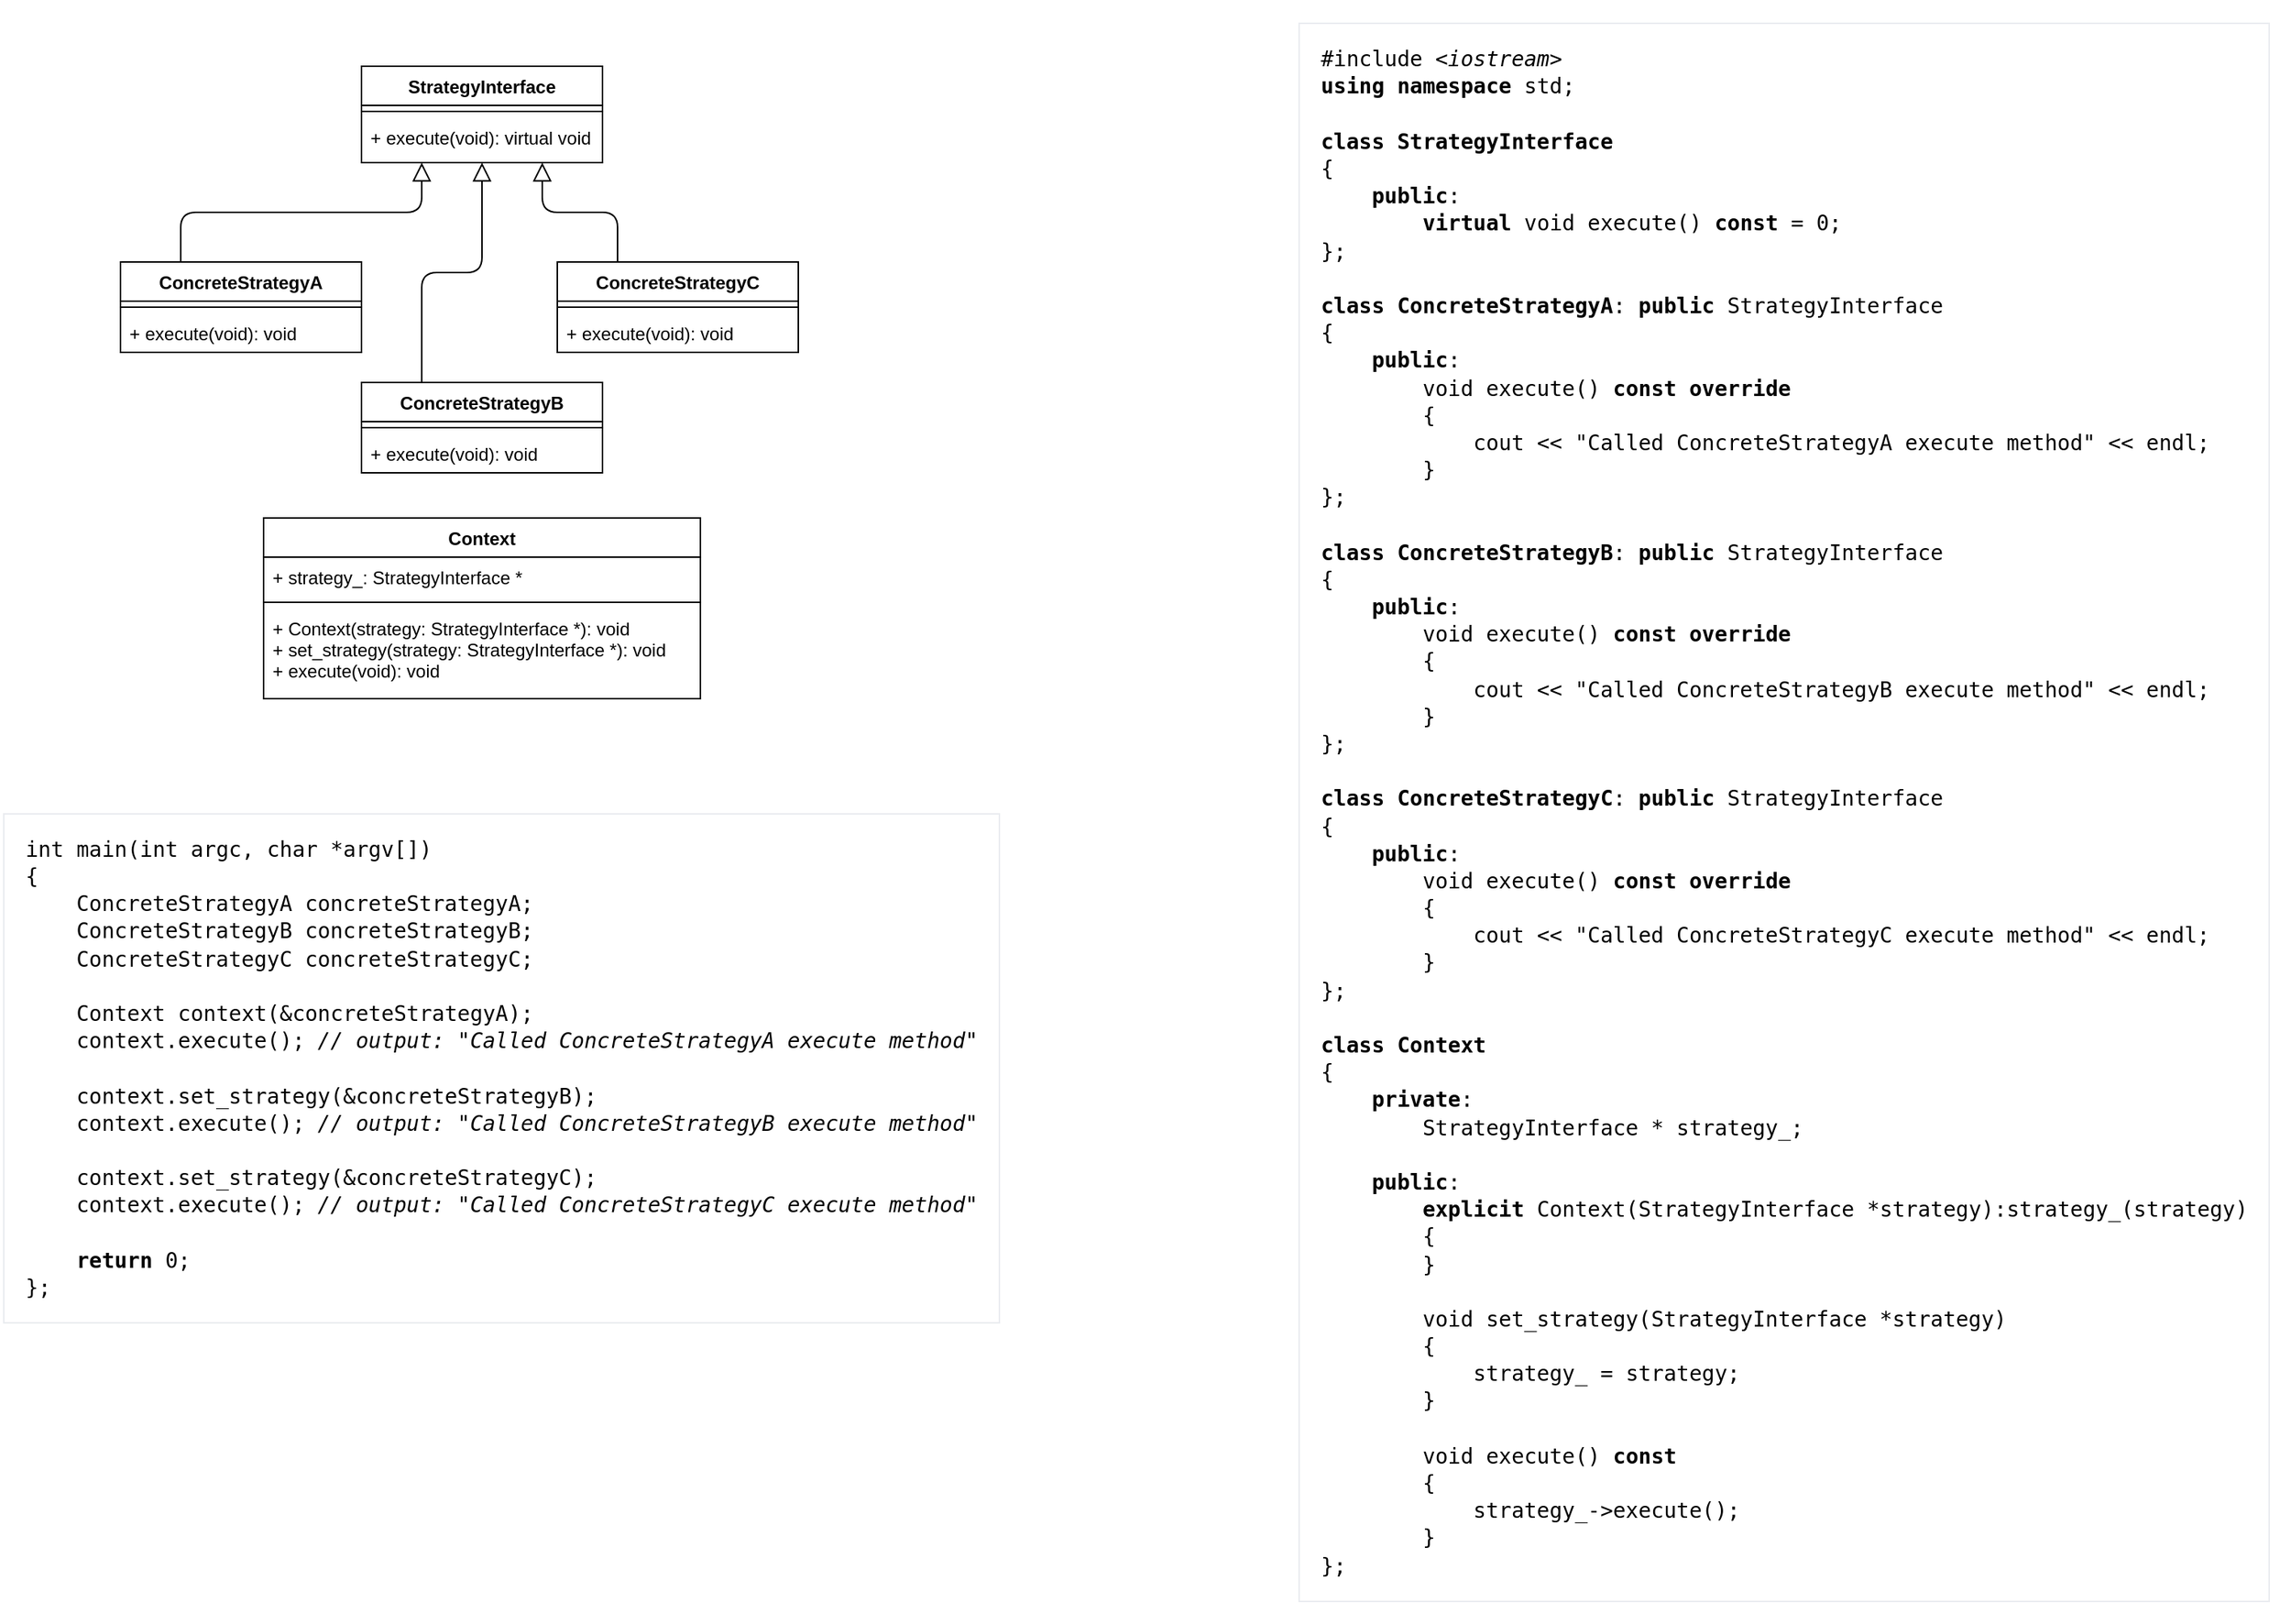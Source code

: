<mxfile version="13.0.3" type="device"><diagram id="tBGJ6e8hwrurwDBcv1KZ" name="Page-1"><mxGraphModel dx="932" dy="614" grid="1" gridSize="10" guides="1" tooltips="1" connect="1" arrows="1" fold="1" page="1" pageScale="1" pageWidth="850" pageHeight="1100" math="0" shadow="0"><root><mxCell id="0"/><mxCell id="1" parent="0"/><mxCell id="BjWbZH-2xxkuVRZrk2cl-9" style="edgeStyle=orthogonalEdgeStyle;rounded=1;orthogonalLoop=1;jettySize=auto;html=1;exitX=0.75;exitY=1;exitDx=0;exitDy=0;entryX=0.25;entryY=0;entryDx=0;entryDy=0;startArrow=block;startFill=0;endArrow=none;endFill=0;strokeWidth=1;endSize=6;startSize=10;" edge="1" parent="1" source="BjWbZH-2xxkuVRZrk2cl-1" target="BjWbZH-2xxkuVRZrk2cl-5"><mxGeometry relative="1" as="geometry"/></mxCell><mxCell id="BjWbZH-2xxkuVRZrk2cl-13" style="edgeStyle=orthogonalEdgeStyle;rounded=1;orthogonalLoop=1;jettySize=auto;html=1;exitX=0.5;exitY=1;exitDx=0;exitDy=0;entryX=0.25;entryY=0;entryDx=0;entryDy=0;startArrow=block;startFill=0;endArrow=none;endFill=0;strokeWidth=1;endSize=6;startSize=10;" edge="1" target="BjWbZH-2xxkuVRZrk2cl-10" parent="1" source="BjWbZH-2xxkuVRZrk2cl-1"><mxGeometry relative="1" as="geometry"><mxPoint x="340" y="130" as="sourcePoint"/></mxGeometry></mxCell><mxCell id="BjWbZH-2xxkuVRZrk2cl-17" style="edgeStyle=orthogonalEdgeStyle;rounded=1;orthogonalLoop=1;jettySize=auto;html=1;exitX=0.25;exitY=1;exitDx=0;exitDy=0;entryX=0.25;entryY=0;entryDx=0;entryDy=0;startArrow=block;startFill=0;endArrow=none;endFill=0;strokeWidth=1;endSize=6;startSize=10;" edge="1" target="BjWbZH-2xxkuVRZrk2cl-14" parent="1" source="BjWbZH-2xxkuVRZrk2cl-1"><mxGeometry relative="1" as="geometry"><mxPoint x="150" y="44" as="sourcePoint"/></mxGeometry></mxCell><mxCell id="BjWbZH-2xxkuVRZrk2cl-1" value="StrategyInterface" style="swimlane;fontStyle=1;align=center;verticalAlign=top;childLayout=stackLayout;horizontal=1;startSize=26;horizontalStack=0;resizeParent=1;resizeParentMax=0;resizeLast=0;collapsible=1;marginBottom=0;" vertex="1" parent="1"><mxGeometry x="270" y="50" width="160" height="64" as="geometry"/></mxCell><mxCell id="BjWbZH-2xxkuVRZrk2cl-3" value="" style="line;strokeWidth=1;fillColor=none;align=left;verticalAlign=middle;spacingTop=-1;spacingLeft=3;spacingRight=3;rotatable=0;labelPosition=right;points=[];portConstraint=eastwest;" vertex="1" parent="BjWbZH-2xxkuVRZrk2cl-1"><mxGeometry y="26" width="160" height="8" as="geometry"/></mxCell><mxCell id="BjWbZH-2xxkuVRZrk2cl-4" value="+ execute(void): virtual void" style="text;strokeColor=none;fillColor=none;align=left;verticalAlign=top;spacingLeft=4;spacingRight=4;overflow=hidden;rotatable=0;points=[[0,0.5],[1,0.5]];portConstraint=eastwest;" vertex="1" parent="BjWbZH-2xxkuVRZrk2cl-1"><mxGeometry y="34" width="160" height="30" as="geometry"/></mxCell><mxCell id="BjWbZH-2xxkuVRZrk2cl-14" value="ConcreteStrategyA" style="swimlane;fontStyle=1;align=center;verticalAlign=top;childLayout=stackLayout;horizontal=1;startSize=26;horizontalStack=0;resizeParent=1;resizeParentMax=0;resizeLast=0;collapsible=1;marginBottom=0;" vertex="1" parent="1"><mxGeometry x="110" y="180" width="160" height="60" as="geometry"/></mxCell><mxCell id="BjWbZH-2xxkuVRZrk2cl-15" value="" style="line;strokeWidth=1;fillColor=none;align=left;verticalAlign=middle;spacingTop=-1;spacingLeft=3;spacingRight=3;rotatable=0;labelPosition=right;points=[];portConstraint=eastwest;" vertex="1" parent="BjWbZH-2xxkuVRZrk2cl-14"><mxGeometry y="26" width="160" height="8" as="geometry"/></mxCell><mxCell id="BjWbZH-2xxkuVRZrk2cl-16" value="+ execute(void): void" style="text;strokeColor=none;fillColor=none;align=left;verticalAlign=top;spacingLeft=4;spacingRight=4;overflow=hidden;rotatable=0;points=[[0,0.5],[1,0.5]];portConstraint=eastwest;" vertex="1" parent="BjWbZH-2xxkuVRZrk2cl-14"><mxGeometry y="34" width="160" height="26" as="geometry"/></mxCell><mxCell id="BjWbZH-2xxkuVRZrk2cl-5" value="ConcreteStrategyC" style="swimlane;fontStyle=1;align=center;verticalAlign=top;childLayout=stackLayout;horizontal=1;startSize=26;horizontalStack=0;resizeParent=1;resizeParentMax=0;resizeLast=0;collapsible=1;marginBottom=0;" vertex="1" parent="1"><mxGeometry x="400" y="180" width="160" height="60" as="geometry"/></mxCell><mxCell id="BjWbZH-2xxkuVRZrk2cl-7" value="" style="line;strokeWidth=1;fillColor=none;align=left;verticalAlign=middle;spacingTop=-1;spacingLeft=3;spacingRight=3;rotatable=0;labelPosition=right;points=[];portConstraint=eastwest;" vertex="1" parent="BjWbZH-2xxkuVRZrk2cl-5"><mxGeometry y="26" width="160" height="8" as="geometry"/></mxCell><mxCell id="BjWbZH-2xxkuVRZrk2cl-8" value="+ execute(void): void" style="text;strokeColor=none;fillColor=none;align=left;verticalAlign=top;spacingLeft=4;spacingRight=4;overflow=hidden;rotatable=0;points=[[0,0.5],[1,0.5]];portConstraint=eastwest;" vertex="1" parent="BjWbZH-2xxkuVRZrk2cl-5"><mxGeometry y="34" width="160" height="26" as="geometry"/></mxCell><mxCell id="BjWbZH-2xxkuVRZrk2cl-10" value="ConcreteStrategyB" style="swimlane;fontStyle=1;align=center;verticalAlign=top;childLayout=stackLayout;horizontal=1;startSize=26;horizontalStack=0;resizeParent=1;resizeParentMax=0;resizeLast=0;collapsible=1;marginBottom=0;" vertex="1" parent="1"><mxGeometry x="270" y="260" width="160" height="60" as="geometry"/></mxCell><mxCell id="BjWbZH-2xxkuVRZrk2cl-11" value="" style="line;strokeWidth=1;fillColor=none;align=left;verticalAlign=middle;spacingTop=-1;spacingLeft=3;spacingRight=3;rotatable=0;labelPosition=right;points=[];portConstraint=eastwest;" vertex="1" parent="BjWbZH-2xxkuVRZrk2cl-10"><mxGeometry y="26" width="160" height="8" as="geometry"/></mxCell><mxCell id="BjWbZH-2xxkuVRZrk2cl-12" value="+ execute(void): void" style="text;strokeColor=none;fillColor=none;align=left;verticalAlign=top;spacingLeft=4;spacingRight=4;overflow=hidden;rotatable=0;points=[[0,0.5],[1,0.5]];portConstraint=eastwest;" vertex="1" parent="BjWbZH-2xxkuVRZrk2cl-10"><mxGeometry y="34" width="160" height="26" as="geometry"/></mxCell><mxCell id="BjWbZH-2xxkuVRZrk2cl-22" value="Context" style="swimlane;fontStyle=1;align=center;verticalAlign=top;childLayout=stackLayout;horizontal=1;startSize=26;horizontalStack=0;resizeParent=1;resizeParentMax=0;resizeLast=0;collapsible=1;marginBottom=0;" vertex="1" parent="1"><mxGeometry x="205" y="350" width="290" height="120" as="geometry"/></mxCell><mxCell id="BjWbZH-2xxkuVRZrk2cl-23" value="+ strategy_: StrategyInterface *" style="text;strokeColor=none;fillColor=none;align=left;verticalAlign=top;spacingLeft=4;spacingRight=4;overflow=hidden;rotatable=0;points=[[0,0.5],[1,0.5]];portConstraint=eastwest;" vertex="1" parent="BjWbZH-2xxkuVRZrk2cl-22"><mxGeometry y="26" width="290" height="26" as="geometry"/></mxCell><mxCell id="BjWbZH-2xxkuVRZrk2cl-24" value="" style="line;strokeWidth=1;fillColor=none;align=left;verticalAlign=middle;spacingTop=-1;spacingLeft=3;spacingRight=3;rotatable=0;labelPosition=right;points=[];portConstraint=eastwest;" vertex="1" parent="BjWbZH-2xxkuVRZrk2cl-22"><mxGeometry y="52" width="290" height="8" as="geometry"/></mxCell><mxCell id="BjWbZH-2xxkuVRZrk2cl-25" value="+ Context(strategy: StrategyInterface *): void&#10;+ set_strategy(strategy: StrategyInterface *): void&#10;+ execute(void): void" style="text;strokeColor=none;fillColor=none;align=left;verticalAlign=top;spacingLeft=4;spacingRight=4;overflow=hidden;rotatable=0;points=[[0,0.5],[1,0.5]];portConstraint=eastwest;" vertex="1" parent="BjWbZH-2xxkuVRZrk2cl-22"><mxGeometry y="60" width="290" height="60" as="geometry"/></mxCell><mxCell id="BjWbZH-2xxkuVRZrk2cl-26" value="&lt;pre style=&quot;line-height: 1.3 ; font-family: monospace , monospace ; border: 1px solid rgb(234 , 236 , 240) ; padding: 1em ; overflow-x: hidden ; overflow-wrap: break-word ; font-size: 14px&quot;&gt;&lt;span class=&quot;cp&quot;&gt;#include&lt;/span&gt; &lt;span class=&quot;cpf&quot; style=&quot;font-style: italic&quot;&gt;&amp;lt;iostream&amp;gt;&lt;/span&gt;&lt;span class=&quot;cp&quot;&gt;&lt;/span&gt;&lt;br&gt;&lt;span class=&quot;k&quot; style=&quot;font-weight: bold&quot;&gt;using&lt;/span&gt; &lt;span class=&quot;k&quot; style=&quot;font-weight: bold&quot;&gt;namespace&lt;/span&gt; &lt;span class=&quot;n&quot;&gt;std&lt;/span&gt;&lt;span class=&quot;p&quot;&gt;;&lt;/span&gt;&lt;br&gt;&lt;br&gt;&lt;span class=&quot;k&quot; style=&quot;font-weight: bold&quot;&gt;class&lt;/span&gt; &lt;span class=&quot;nc&quot; style=&quot;font-weight: bold&quot;&gt;StrategyInterface&lt;/span&gt;&lt;br&gt;&lt;span class=&quot;p&quot;&gt;{&lt;/span&gt;&lt;br&gt;    &lt;span class=&quot;k&quot; style=&quot;font-weight: bold&quot;&gt;public&lt;/span&gt;&lt;span class=&quot;o&quot;&gt;:&lt;/span&gt;&lt;br&gt;        &lt;span class=&quot;k&quot; style=&quot;font-weight: bold&quot;&gt;virtual&lt;/span&gt; &lt;span class=&quot;kt&quot;&gt;void&lt;/span&gt; &lt;span class=&quot;n&quot;&gt;execute&lt;/span&gt;&lt;span class=&quot;p&quot;&gt;()&lt;/span&gt; &lt;span class=&quot;k&quot; style=&quot;font-weight: bold&quot;&gt;const&lt;/span&gt; &lt;span class=&quot;o&quot;&gt;=&lt;/span&gt; &lt;span class=&quot;mi&quot;&gt;0&lt;/span&gt;&lt;span class=&quot;p&quot;&gt;;&lt;/span&gt;&lt;br&gt;&lt;span class=&quot;p&quot;&gt;};&lt;/span&gt;&lt;br&gt;&lt;br&gt;&lt;span class=&quot;k&quot; style=&quot;font-weight: bold&quot;&gt;class&lt;/span&gt; &lt;span class=&quot;nc&quot; style=&quot;font-weight: bold&quot;&gt;ConcreteStrategyA&lt;/span&gt;&lt;span class=&quot;o&quot;&gt;:&lt;/span&gt; &lt;span class=&quot;k&quot; style=&quot;font-weight: bold&quot;&gt;public&lt;/span&gt; &lt;span class=&quot;n&quot;&gt;StrategyInterface&lt;/span&gt;&lt;br&gt;&lt;span class=&quot;p&quot;&gt;{&lt;/span&gt;&lt;br&gt;    &lt;span class=&quot;k&quot; style=&quot;font-weight: bold&quot;&gt;public&lt;/span&gt;&lt;span class=&quot;o&quot;&gt;:&lt;/span&gt;&lt;br&gt;        &lt;span class=&quot;kt&quot;&gt;void&lt;/span&gt; &lt;span class=&quot;n&quot;&gt;execute&lt;/span&gt;&lt;span class=&quot;p&quot;&gt;()&lt;/span&gt; &lt;span class=&quot;k&quot; style=&quot;font-weight: bold&quot;&gt;const&lt;/span&gt; &lt;span class=&quot;k&quot; style=&quot;font-weight: bold&quot;&gt;override&lt;/span&gt;&lt;br&gt;        &lt;span class=&quot;p&quot;&gt;{&lt;/span&gt;&lt;br&gt;            &lt;span class=&quot;n&quot;&gt;cout&lt;/span&gt; &lt;span class=&quot;o&quot;&gt;&amp;lt;&amp;lt;&lt;/span&gt; &lt;span class=&quot;s&quot;&gt;&quot;Called ConcreteStrategyA execute method&quot;&lt;/span&gt; &lt;span class=&quot;o&quot;&gt;&amp;lt;&amp;lt;&lt;/span&gt; &lt;span class=&quot;n&quot;&gt;endl&lt;/span&gt;&lt;span class=&quot;p&quot;&gt;;&lt;/span&gt;&lt;br&gt;        &lt;span class=&quot;p&quot;&gt;}&lt;/span&gt;&lt;br&gt;&lt;span class=&quot;p&quot;&gt;};&lt;/span&gt;&lt;br&gt;&lt;br&gt;&lt;span class=&quot;k&quot; style=&quot;font-weight: bold&quot;&gt;class&lt;/span&gt; &lt;span class=&quot;nc&quot; style=&quot;font-weight: bold&quot;&gt;ConcreteStrategyB&lt;/span&gt;&lt;span class=&quot;o&quot;&gt;:&lt;/span&gt; &lt;span class=&quot;k&quot; style=&quot;font-weight: bold&quot;&gt;public&lt;/span&gt; &lt;span class=&quot;n&quot;&gt;StrategyInterface&lt;/span&gt;&lt;br&gt;&lt;span class=&quot;p&quot;&gt;{&lt;/span&gt;&lt;br&gt;    &lt;span class=&quot;k&quot; style=&quot;font-weight: bold&quot;&gt;public&lt;/span&gt;&lt;span class=&quot;o&quot;&gt;:&lt;/span&gt;&lt;br&gt;        &lt;span class=&quot;kt&quot;&gt;void&lt;/span&gt; &lt;span class=&quot;n&quot;&gt;execute&lt;/span&gt;&lt;span class=&quot;p&quot;&gt;()&lt;/span&gt; &lt;span class=&quot;k&quot; style=&quot;font-weight: bold&quot;&gt;const&lt;/span&gt; &lt;span class=&quot;k&quot; style=&quot;font-weight: bold&quot;&gt;override&lt;/span&gt;&lt;br&gt;        &lt;span class=&quot;p&quot;&gt;{&lt;/span&gt;&lt;br&gt;            &lt;span class=&quot;n&quot;&gt;cout&lt;/span&gt; &lt;span class=&quot;o&quot;&gt;&amp;lt;&amp;lt;&lt;/span&gt; &lt;span class=&quot;s&quot;&gt;&quot;Called ConcreteStrategyB execute method&quot;&lt;/span&gt; &lt;span class=&quot;o&quot;&gt;&amp;lt;&amp;lt;&lt;/span&gt; &lt;span class=&quot;n&quot;&gt;endl&lt;/span&gt;&lt;span class=&quot;p&quot;&gt;;&lt;/span&gt;&lt;br&gt;        &lt;span class=&quot;p&quot;&gt;}&lt;/span&gt;&lt;br&gt;&lt;span class=&quot;p&quot;&gt;};&lt;/span&gt;&lt;br&gt;&lt;br&gt;&lt;span class=&quot;k&quot; style=&quot;font-weight: bold&quot;&gt;class&lt;/span&gt; &lt;span class=&quot;nc&quot; style=&quot;font-weight: bold&quot;&gt;ConcreteStrategyC&lt;/span&gt;&lt;span class=&quot;o&quot;&gt;:&lt;/span&gt; &lt;span class=&quot;k&quot; style=&quot;font-weight: bold&quot;&gt;public&lt;/span&gt; &lt;span class=&quot;n&quot;&gt;StrategyInterface&lt;/span&gt;&lt;br&gt;&lt;span class=&quot;p&quot;&gt;{&lt;/span&gt;&lt;br&gt;    &lt;span class=&quot;k&quot; style=&quot;font-weight: bold&quot;&gt;public&lt;/span&gt;&lt;span class=&quot;o&quot;&gt;:&lt;/span&gt;&lt;br&gt;        &lt;span class=&quot;kt&quot;&gt;void&lt;/span&gt; &lt;span class=&quot;n&quot;&gt;execute&lt;/span&gt;&lt;span class=&quot;p&quot;&gt;()&lt;/span&gt; &lt;span class=&quot;k&quot; style=&quot;font-weight: bold&quot;&gt;const&lt;/span&gt; &lt;span class=&quot;k&quot; style=&quot;font-weight: bold&quot;&gt;override&lt;/span&gt;&lt;br&gt;        &lt;span class=&quot;p&quot;&gt;{&lt;/span&gt;&lt;br&gt;            &lt;span class=&quot;n&quot;&gt;cout&lt;/span&gt; &lt;span class=&quot;o&quot;&gt;&amp;lt;&amp;lt;&lt;/span&gt; &lt;span class=&quot;s&quot;&gt;&quot;Called ConcreteStrategyC execute method&quot;&lt;/span&gt; &lt;span class=&quot;o&quot;&gt;&amp;lt;&amp;lt;&lt;/span&gt; &lt;span class=&quot;n&quot;&gt;endl&lt;/span&gt;&lt;span class=&quot;p&quot;&gt;;&lt;/span&gt;&lt;br&gt;        &lt;span class=&quot;p&quot;&gt;}&lt;/span&gt;&lt;br&gt;&lt;span class=&quot;p&quot;&gt;};&lt;/span&gt;&lt;br&gt;&lt;br&gt;&lt;span class=&quot;k&quot; style=&quot;font-weight: bold&quot;&gt;class&lt;/span&gt; &lt;span class=&quot;nc&quot; style=&quot;font-weight: bold&quot;&gt;Context&lt;/span&gt;&lt;br&gt;&lt;span class=&quot;p&quot;&gt;{&lt;/span&gt;&lt;br&gt;    &lt;span class=&quot;k&quot; style=&quot;font-weight: bold&quot;&gt;private&lt;/span&gt;&lt;span class=&quot;o&quot;&gt;:&lt;/span&gt;&lt;br&gt;        &lt;span class=&quot;n&quot;&gt;StrategyInterface&lt;/span&gt; &lt;span class=&quot;o&quot;&gt;*&lt;/span&gt; &lt;span class=&quot;n&quot;&gt;strategy_&lt;/span&gt;&lt;span class=&quot;p&quot;&gt;;&lt;/span&gt;&lt;br&gt;&lt;br&gt;    &lt;span class=&quot;k&quot; style=&quot;font-weight: bold&quot;&gt;public&lt;/span&gt;&lt;span class=&quot;o&quot;&gt;:&lt;/span&gt;&lt;br&gt;        &lt;span class=&quot;k&quot; style=&quot;font-weight: bold&quot;&gt;explicit&lt;/span&gt; &lt;span class=&quot;n&quot;&gt;Context&lt;/span&gt;&lt;span class=&quot;p&quot;&gt;(&lt;/span&gt;&lt;span class=&quot;n&quot;&gt;StrategyInterface&lt;/span&gt; &lt;span class=&quot;o&quot;&gt;*&lt;/span&gt;&lt;span class=&quot;n&quot;&gt;strategy&lt;/span&gt;&lt;span class=&quot;p&quot;&gt;)&lt;/span&gt;&lt;span class=&quot;o&quot;&gt;:&lt;/span&gt;&lt;span class=&quot;n&quot;&gt;strategy_&lt;/span&gt;&lt;span class=&quot;p&quot;&gt;(&lt;/span&gt;&lt;span class=&quot;n&quot;&gt;strategy&lt;/span&gt;&lt;span class=&quot;p&quot;&gt;)&lt;/span&gt;&lt;br&gt;        &lt;span class=&quot;p&quot;&gt;{&lt;/span&gt;&lt;br&gt;        &lt;span class=&quot;p&quot;&gt;}&lt;/span&gt;&lt;br&gt;&lt;br&gt;        &lt;span class=&quot;kt&quot;&gt;void&lt;/span&gt; &lt;span class=&quot;n&quot;&gt;set_strategy&lt;/span&gt;&lt;span class=&quot;p&quot;&gt;(&lt;/span&gt;&lt;span class=&quot;n&quot;&gt;StrategyInterface&lt;/span&gt; &lt;span class=&quot;o&quot;&gt;*&lt;/span&gt;&lt;span class=&quot;n&quot;&gt;strategy&lt;/span&gt;&lt;span class=&quot;p&quot;&gt;)&lt;/span&gt;&lt;br&gt;        &lt;span class=&quot;p&quot;&gt;{&lt;/span&gt;&lt;br&gt;            &lt;span class=&quot;n&quot;&gt;strategy_&lt;/span&gt; &lt;span class=&quot;o&quot;&gt;=&lt;/span&gt; &lt;span class=&quot;n&quot;&gt;strategy&lt;/span&gt;&lt;span class=&quot;p&quot;&gt;;&lt;/span&gt;&lt;br&gt;        &lt;span class=&quot;p&quot;&gt;}&lt;/span&gt;&lt;br&gt;&lt;br&gt;        &lt;span class=&quot;kt&quot;&gt;void&lt;/span&gt; &lt;span class=&quot;n&quot;&gt;execute&lt;/span&gt;&lt;span class=&quot;p&quot;&gt;()&lt;/span&gt; &lt;span class=&quot;k&quot; style=&quot;font-weight: bold&quot;&gt;const&lt;/span&gt;&lt;br&gt;        &lt;span class=&quot;p&quot;&gt;{&lt;/span&gt;&lt;br&gt;            &lt;span class=&quot;n&quot;&gt;strategy_&lt;/span&gt;&lt;span class=&quot;o&quot;&gt;-&amp;gt;&lt;/span&gt;&lt;span class=&quot;n&quot;&gt;execute&lt;/span&gt;&lt;span class=&quot;p&quot;&gt;();&lt;/span&gt;&lt;br&gt;        &lt;span class=&quot;p&quot;&gt;}&lt;/span&gt;&lt;br&gt;&lt;span class=&quot;p&quot;&gt;};&lt;/span&gt;&lt;br&gt;&lt;/pre&gt;" style="text;html=1;align=left;verticalAlign=middle;resizable=0;points=[];autosize=1;" vertex="1" parent="1"><mxGeometry x="890" y="10" width="660" height="1070" as="geometry"/></mxCell><mxCell id="BjWbZH-2xxkuVRZrk2cl-27" value="&lt;pre style=&quot;line-height: 1.3 ; font-family: monospace , monospace ; border: 1px solid rgb(234 , 236 , 240) ; padding: 1em ; overflow-x: hidden ; overflow-wrap: break-word ; font-size: 14px&quot;&gt;&lt;span class=&quot;kt&quot;&gt;int&lt;/span&gt; &lt;span class=&quot;nf&quot;&gt;main&lt;/span&gt;&lt;span class=&quot;p&quot;&gt;(&lt;/span&gt;&lt;span class=&quot;kt&quot;&gt;int&lt;/span&gt; &lt;span class=&quot;n&quot;&gt;argc&lt;/span&gt;&lt;span class=&quot;p&quot;&gt;,&lt;/span&gt; &lt;span class=&quot;kt&quot;&gt;char&lt;/span&gt; &lt;span class=&quot;o&quot;&gt;*&lt;/span&gt;&lt;span class=&quot;n&quot;&gt;argv&lt;/span&gt;&lt;span class=&quot;p&quot;&gt;[])&lt;/span&gt;&lt;br&gt;&lt;span class=&quot;p&quot;&gt;{&lt;/span&gt;&lt;br&gt;    &lt;span class=&quot;n&quot;&gt;ConcreteStrategyA&lt;/span&gt; &lt;span class=&quot;n&quot;&gt;concreteStrategyA&lt;/span&gt;&lt;span class=&quot;p&quot;&gt;;&lt;/span&gt;&lt;br&gt;    &lt;span class=&quot;n&quot;&gt;ConcreteStrategyB&lt;/span&gt; &lt;span class=&quot;n&quot;&gt;concreteStrategyB&lt;/span&gt;&lt;span class=&quot;p&quot;&gt;;&lt;/span&gt;&lt;br&gt;    &lt;span class=&quot;n&quot;&gt;ConcreteStrategyC&lt;/span&gt; &lt;span class=&quot;n&quot;&gt;concreteStrategyC&lt;/span&gt;&lt;span class=&quot;p&quot;&gt;;&lt;/span&gt;&lt;br&gt;&lt;br&gt;    &lt;span class=&quot;n&quot;&gt;Context&lt;/span&gt; &lt;span class=&quot;n&quot;&gt;context&lt;/span&gt;&lt;span class=&quot;p&quot;&gt;(&lt;/span&gt;&lt;span class=&quot;o&quot;&gt;&amp;amp;&lt;/span&gt;&lt;span class=&quot;n&quot;&gt;concreteStrategyA&lt;/span&gt;&lt;span class=&quot;p&quot;&gt;);&lt;/span&gt;&lt;br&gt;    &lt;span class=&quot;n&quot;&gt;context&lt;/span&gt;&lt;span class=&quot;p&quot;&gt;.&lt;/span&gt;&lt;span class=&quot;n&quot;&gt;execute&lt;/span&gt;&lt;span class=&quot;p&quot;&gt;();&lt;/span&gt; &lt;span class=&quot;c1&quot; style=&quot;font-style: italic&quot;&gt;// output: &quot;Called ConcreteStrategyA execute method&quot;&lt;/span&gt;&lt;br&gt;&lt;br&gt;    &lt;span class=&quot;n&quot;&gt;context&lt;/span&gt;&lt;span class=&quot;p&quot;&gt;.&lt;/span&gt;&lt;span class=&quot;n&quot;&gt;set_strategy&lt;/span&gt;&lt;span class=&quot;p&quot;&gt;(&lt;/span&gt;&lt;span class=&quot;o&quot;&gt;&amp;amp;&lt;/span&gt;&lt;span class=&quot;n&quot;&gt;concreteStrategyB&lt;/span&gt;&lt;span class=&quot;p&quot;&gt;);&lt;/span&gt;&lt;br&gt;&lt;div&gt;&lt;span&gt;    &lt;/span&gt;&lt;span class=&quot;n&quot;&gt;context&lt;/span&gt;&lt;span class=&quot;p&quot;&gt;.&lt;/span&gt;&lt;span class=&quot;n&quot;&gt;execute&lt;/span&gt;&lt;span class=&quot;p&quot;&gt;();&lt;/span&gt;&lt;span&gt; &lt;/span&gt;&lt;span class=&quot;c1&quot; style=&quot;font-style: italic&quot;&gt;// output: &quot;Called ConcreteStrategyB execute method&quot;&lt;/span&gt;&lt;/div&gt;&lt;div&gt;&lt;span class=&quot;c1&quot; style=&quot;font-style: italic&quot;&gt;&lt;br&gt;&lt;/span&gt;&lt;/div&gt;&lt;div&gt;&lt;span class=&quot;n&quot;&gt;    context&lt;/span&gt;&lt;span class=&quot;p&quot;&gt;.&lt;/span&gt;&lt;span class=&quot;n&quot;&gt;set_strategy&lt;/span&gt;&lt;span class=&quot;p&quot;&gt;(&lt;/span&gt;&lt;span class=&quot;o&quot;&gt;&amp;amp;&lt;/span&gt;&lt;span class=&quot;n&quot;&gt;concreteStrategyC&lt;/span&gt;&lt;span class=&quot;p&quot;&gt;);&lt;/span&gt;&lt;/div&gt;&lt;div&gt;&lt;span&gt;    &lt;/span&gt;&lt;span class=&quot;n&quot;&gt;context&lt;/span&gt;&lt;span class=&quot;p&quot;&gt;.&lt;/span&gt;&lt;span class=&quot;n&quot;&gt;execute&lt;/span&gt;&lt;span class=&quot;p&quot;&gt;();&lt;/span&gt;&lt;span&gt; &lt;/span&gt;&lt;span class=&quot;c1&quot; style=&quot;font-style: italic&quot;&gt;// output: &quot;Called ConcreteStrategyC execute method&quot;&lt;/span&gt;&lt;/div&gt;&lt;div&gt;&lt;span&gt;&lt;br&gt;&lt;/span&gt;&lt;/div&gt;&lt;div&gt;&lt;span&gt;    &lt;/span&gt;&lt;span class=&quot;k&quot; style=&quot;font-weight: bold&quot;&gt;return&lt;/span&gt;&lt;span&gt; &lt;/span&gt;&lt;span class=&quot;mi&quot;&gt;0&lt;/span&gt;&lt;span class=&quot;p&quot;&gt;;&lt;/span&gt;&lt;/div&gt;&lt;div&gt;&lt;span class=&quot;p&quot;&gt;};&lt;/span&gt;&lt;/div&gt;&lt;/pre&gt;" style="text;html=1;align=left;verticalAlign=middle;resizable=0;points=[];autosize=1;" vertex="1" parent="1"><mxGeometry x="30" y="530" width="680" height="370" as="geometry"/></mxCell></root></mxGraphModel></diagram></mxfile>